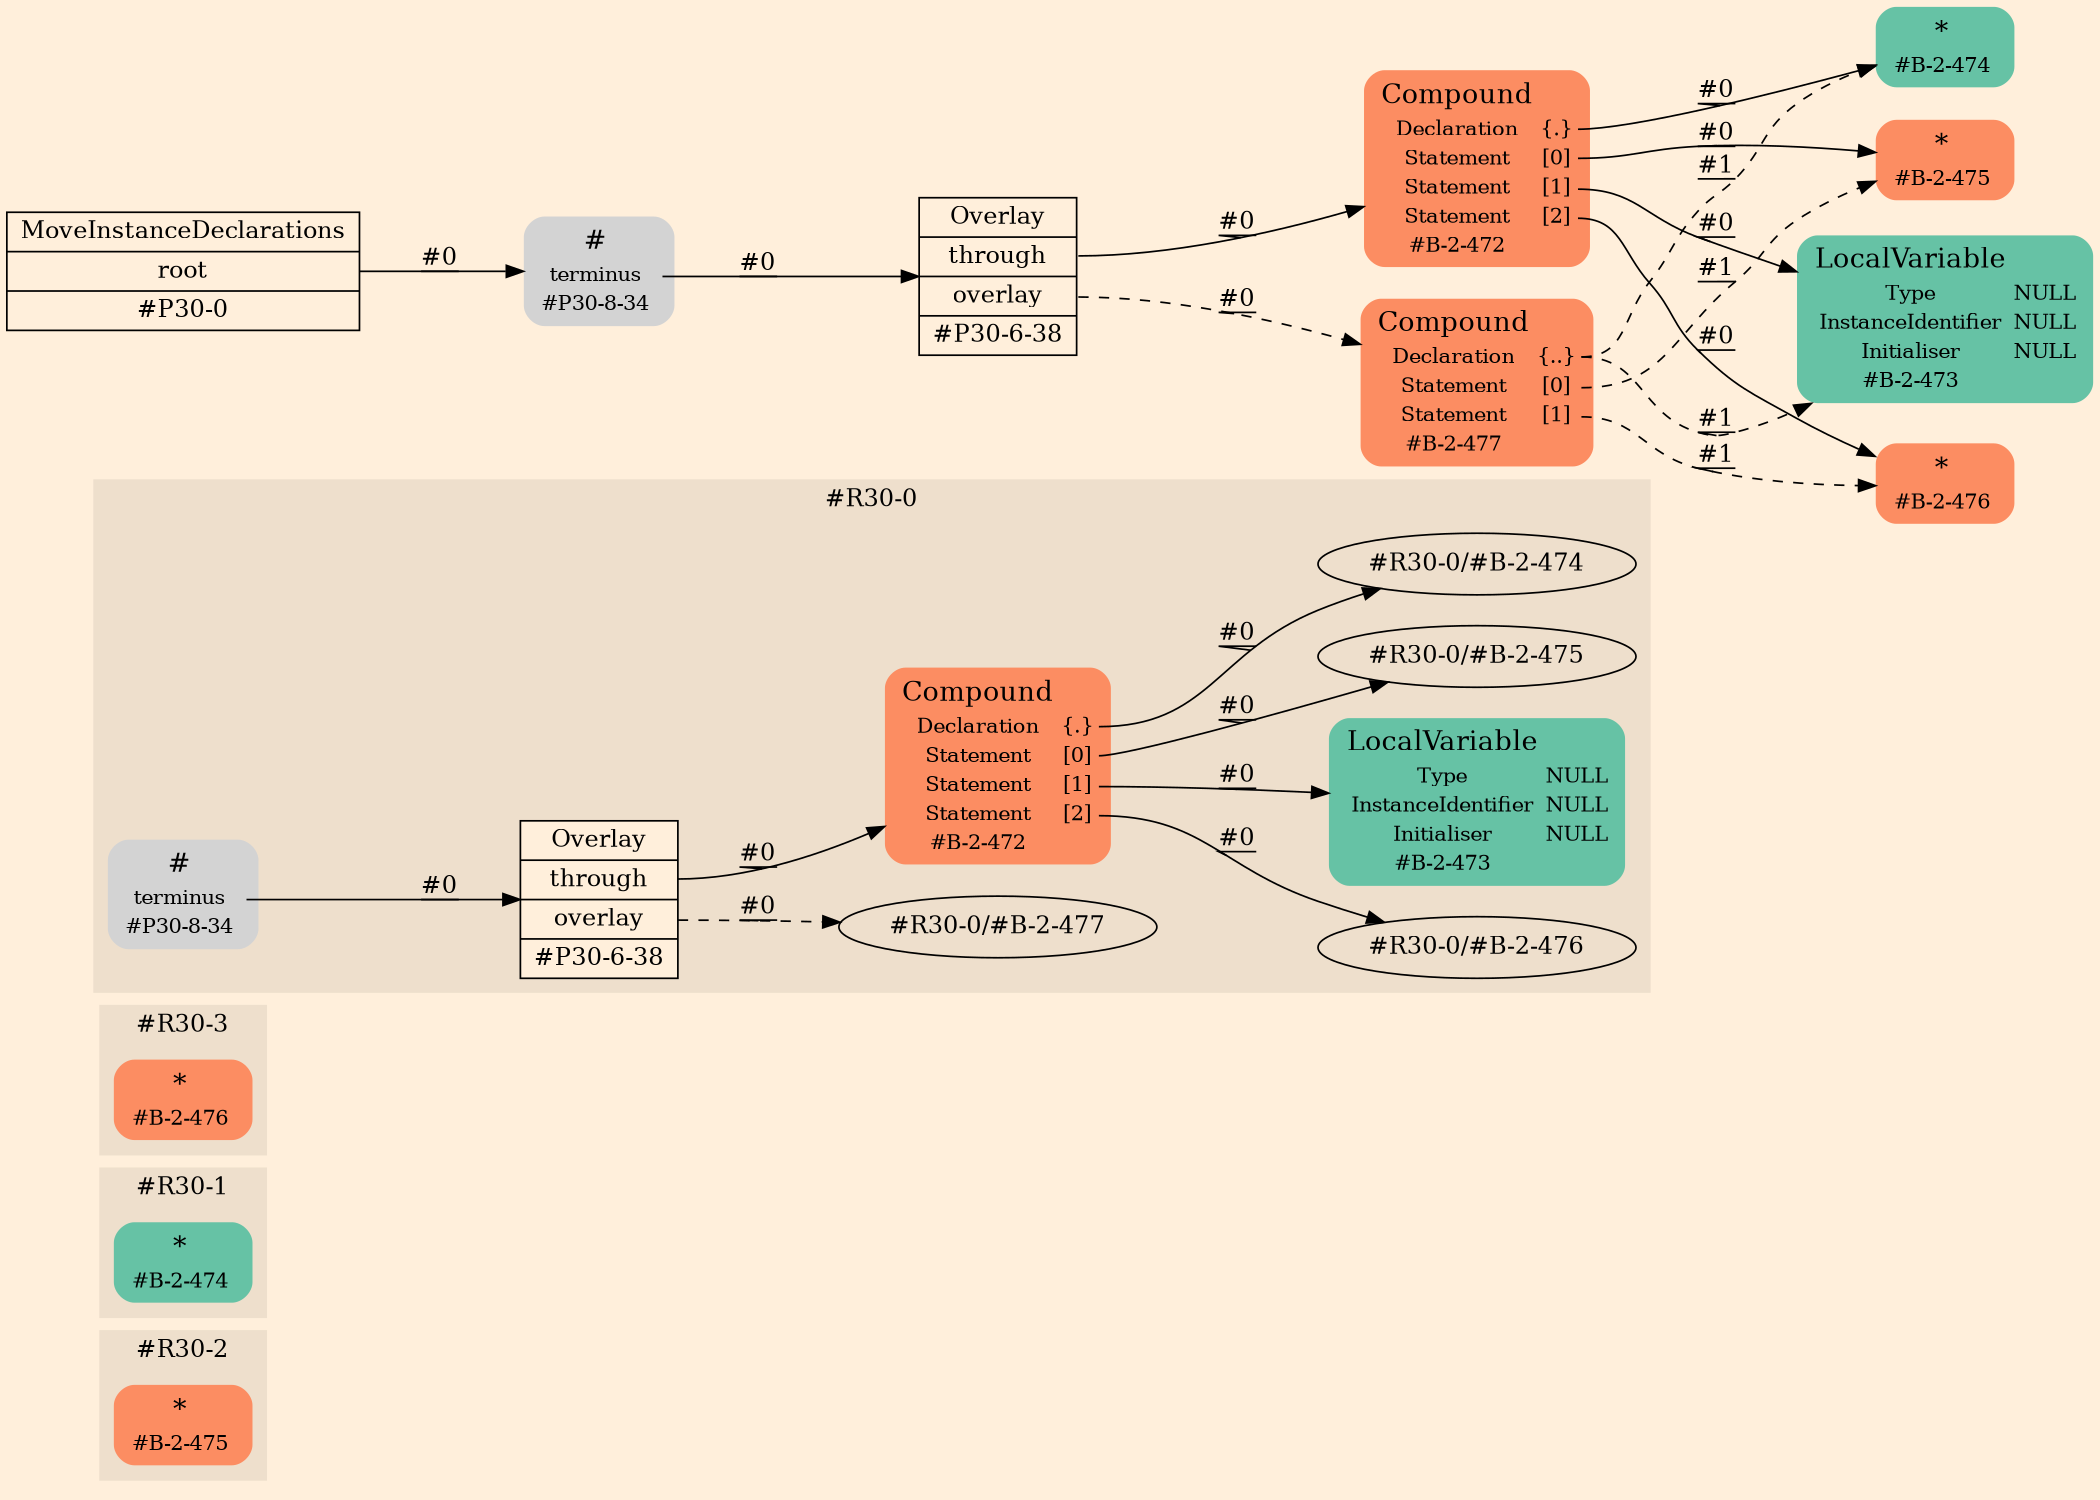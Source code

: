 digraph Inferno {
graph [
rankdir = "LR"
ranksep = 1.0
size = "14,20"
bgcolor = antiquewhite1
];
node [
];
subgraph "cluster#R30-2" {
label = "#R30-2"
style = "filled"
color = antiquewhite2
"#R30-2/#B-2-475" [
shape = "plaintext"
fillcolor = "/set28/2"
label = <<TABLE BORDER="0" CELLBORDER="0" CELLSPACING="0">
 <TR>
  <TD><FONT POINT-SIZE="16.0">*</FONT></TD>
  <TD></TD>
 </TR>
 <TR>
  <TD>#B-2-475</TD>
  <TD PORT="port0"></TD>
 </TR>
</TABLE>>
style = "rounded,filled"
fontsize = "12"
];
}
subgraph "cluster#R30-1" {
label = "#R30-1"
style = "filled"
color = antiquewhite2
"#R30-1/#B-2-474" [
shape = "plaintext"
fillcolor = "/set28/1"
label = <<TABLE BORDER="0" CELLBORDER="0" CELLSPACING="0">
 <TR>
  <TD><FONT POINT-SIZE="16.0">*</FONT></TD>
  <TD></TD>
 </TR>
 <TR>
  <TD>#B-2-474</TD>
  <TD PORT="port0"></TD>
 </TR>
</TABLE>>
style = "rounded,filled"
fontsize = "12"
];
}
subgraph "cluster#R30-3" {
label = "#R30-3"
style = "filled"
color = antiquewhite2
"#R30-3/#B-2-476" [
shape = "plaintext"
fillcolor = "/set28/2"
label = <<TABLE BORDER="0" CELLBORDER="0" CELLSPACING="0">
 <TR>
  <TD><FONT POINT-SIZE="16.0">*</FONT></TD>
  <TD></TD>
 </TR>
 <TR>
  <TD>#B-2-476</TD>
  <TD PORT="port0"></TD>
 </TR>
</TABLE>>
style = "rounded,filled"
fontsize = "12"
];
}
subgraph "cluster#R30-0" {
label = "#R30-0"
style = "filled"
color = antiquewhite2
"#R30-0/#B-2-473" [
shape = "plaintext"
fillcolor = "/set28/1"
label = <<TABLE BORDER="0" CELLBORDER="0" CELLSPACING="0">
 <TR>
  <TD><FONT POINT-SIZE="16.0">LocalVariable</FONT></TD>
  <TD></TD>
 </TR>
 <TR>
  <TD>Type</TD>
  <TD PORT="port0">NULL</TD>
 </TR>
 <TR>
  <TD>InstanceIdentifier</TD>
  <TD PORT="port1">NULL</TD>
 </TR>
 <TR>
  <TD>Initialiser</TD>
  <TD PORT="port2">NULL</TD>
 </TR>
 <TR>
  <TD>#B-2-473</TD>
  <TD PORT="port3"></TD>
 </TR>
</TABLE>>
style = "rounded,filled"
fontsize = "12"
];
"#R30-0/#B-2-472" [
shape = "plaintext"
fillcolor = "/set28/2"
label = <<TABLE BORDER="0" CELLBORDER="0" CELLSPACING="0">
 <TR>
  <TD><FONT POINT-SIZE="16.0">Compound</FONT></TD>
  <TD></TD>
 </TR>
 <TR>
  <TD>Declaration</TD>
  <TD PORT="port0">{.}</TD>
 </TR>
 <TR>
  <TD>Statement</TD>
  <TD PORT="port1">[0]</TD>
 </TR>
 <TR>
  <TD>Statement</TD>
  <TD PORT="port2">[1]</TD>
 </TR>
 <TR>
  <TD>Statement</TD>
  <TD PORT="port3">[2]</TD>
 </TR>
 <TR>
  <TD>#B-2-472</TD>
  <TD PORT="port4"></TD>
 </TR>
</TABLE>>
style = "rounded,filled"
fontsize = "12"
];
"#R30-0/#P30-8-34" [
shape = "plaintext"
label = <<TABLE BORDER="0" CELLBORDER="0" CELLSPACING="0">
 <TR>
  <TD><FONT POINT-SIZE="16.0">#</FONT></TD>
  <TD></TD>
 </TR>
 <TR>
  <TD>terminus</TD>
  <TD PORT="port0"></TD>
 </TR>
 <TR>
  <TD>#P30-8-34</TD>
  <TD PORT="port1"></TD>
 </TR>
</TABLE>>
style = "rounded,filled"
fontsize = "12"
];
"#R30-0/#P30-6-38" [
shape = "record"
label = "<fixed> Overlay | <port0> through | <port1> overlay | <port2> #P30-6-38"
style = "filled"
fontsize = "14"
fillcolor = antiquewhite1
];
"#R30-0/#B-2-472":port0 -> "#R30-0/#B-2-474" [style="solid"
label = "#0"
decorate = true
];
"#R30-0/#B-2-472":port1 -> "#R30-0/#B-2-475" [style="solid"
label = "#0"
decorate = true
];
"#R30-0/#B-2-472":port2 -> "#R30-0/#B-2-473" [style="solid"
label = "#0"
decorate = true
];
"#R30-0/#B-2-472":port3 -> "#R30-0/#B-2-476" [style="solid"
label = "#0"
decorate = true
];
"#R30-0/#P30-8-34":port0 -> "#R30-0/#P30-6-38" [style="solid"
label = "#0"
decorate = true
];
"#R30-0/#P30-6-38":port0 -> "#R30-0/#B-2-472" [style="solid"
label = "#0"
decorate = true
];
"#R30-0/#P30-6-38":port1 -> "#R30-0/#B-2-477" [style="dashed"
label = "#0"
decorate = true
];
}
"/CR#P30-0" [
shape = "record"
fillcolor = "transparent"
label = "<fixed> MoveInstanceDeclarations | <port0> root | <port1> #P30-0"
style = "filled"
fontsize = "14"
fillcolor = antiquewhite1
];
"/#P30-8-34" [
shape = "plaintext"
label = <<TABLE BORDER="0" CELLBORDER="0" CELLSPACING="0">
 <TR>
  <TD><FONT POINT-SIZE="16.0">#</FONT></TD>
  <TD></TD>
 </TR>
 <TR>
  <TD>terminus</TD>
  <TD PORT="port0"></TD>
 </TR>
 <TR>
  <TD>#P30-8-34</TD>
  <TD PORT="port1"></TD>
 </TR>
</TABLE>>
style = "rounded,filled"
fontsize = "12"
];
"/#P30-6-38" [
shape = "record"
label = "<fixed> Overlay | <port0> through | <port1> overlay | <port2> #P30-6-38"
style = "filled"
fontsize = "14"
fillcolor = antiquewhite1
];
"/#B-2-472" [
shape = "plaintext"
fillcolor = "/set28/2"
label = <<TABLE BORDER="0" CELLBORDER="0" CELLSPACING="0">
 <TR>
  <TD><FONT POINT-SIZE="16.0">Compound</FONT></TD>
  <TD></TD>
 </TR>
 <TR>
  <TD>Declaration</TD>
  <TD PORT="port0">{.}</TD>
 </TR>
 <TR>
  <TD>Statement</TD>
  <TD PORT="port1">[0]</TD>
 </TR>
 <TR>
  <TD>Statement</TD>
  <TD PORT="port2">[1]</TD>
 </TR>
 <TR>
  <TD>Statement</TD>
  <TD PORT="port3">[2]</TD>
 </TR>
 <TR>
  <TD>#B-2-472</TD>
  <TD PORT="port4"></TD>
 </TR>
</TABLE>>
style = "rounded,filled"
fontsize = "12"
];
"/#B-2-474" [
shape = "plaintext"
fillcolor = "/set28/1"
label = <<TABLE BORDER="0" CELLBORDER="0" CELLSPACING="0">
 <TR>
  <TD><FONT POINT-SIZE="16.0">*</FONT></TD>
  <TD></TD>
 </TR>
 <TR>
  <TD>#B-2-474</TD>
  <TD PORT="port0"></TD>
 </TR>
</TABLE>>
style = "rounded,filled"
fontsize = "12"
];
"/#B-2-475" [
shape = "plaintext"
fillcolor = "/set28/2"
label = <<TABLE BORDER="0" CELLBORDER="0" CELLSPACING="0">
 <TR>
  <TD><FONT POINT-SIZE="16.0">*</FONT></TD>
  <TD></TD>
 </TR>
 <TR>
  <TD>#B-2-475</TD>
  <TD PORT="port0"></TD>
 </TR>
</TABLE>>
style = "rounded,filled"
fontsize = "12"
];
"/#B-2-473" [
shape = "plaintext"
fillcolor = "/set28/1"
label = <<TABLE BORDER="0" CELLBORDER="0" CELLSPACING="0">
 <TR>
  <TD><FONT POINT-SIZE="16.0">LocalVariable</FONT></TD>
  <TD></TD>
 </TR>
 <TR>
  <TD>Type</TD>
  <TD PORT="port0">NULL</TD>
 </TR>
 <TR>
  <TD>InstanceIdentifier</TD>
  <TD PORT="port1">NULL</TD>
 </TR>
 <TR>
  <TD>Initialiser</TD>
  <TD PORT="port2">NULL</TD>
 </TR>
 <TR>
  <TD>#B-2-473</TD>
  <TD PORT="port3"></TD>
 </TR>
</TABLE>>
style = "rounded,filled"
fontsize = "12"
];
"/#B-2-476" [
shape = "plaintext"
fillcolor = "/set28/2"
label = <<TABLE BORDER="0" CELLBORDER="0" CELLSPACING="0">
 <TR>
  <TD><FONT POINT-SIZE="16.0">*</FONT></TD>
  <TD></TD>
 </TR>
 <TR>
  <TD>#B-2-476</TD>
  <TD PORT="port0"></TD>
 </TR>
</TABLE>>
style = "rounded,filled"
fontsize = "12"
];
"/#B-2-477" [
shape = "plaintext"
fillcolor = "/set28/2"
label = <<TABLE BORDER="0" CELLBORDER="0" CELLSPACING="0">
 <TR>
  <TD><FONT POINT-SIZE="16.0">Compound</FONT></TD>
  <TD></TD>
 </TR>
 <TR>
  <TD>Declaration</TD>
  <TD PORT="port0">{..}</TD>
 </TR>
 <TR>
  <TD>Statement</TD>
  <TD PORT="port1">[0]</TD>
 </TR>
 <TR>
  <TD>Statement</TD>
  <TD PORT="port2">[1]</TD>
 </TR>
 <TR>
  <TD>#B-2-477</TD>
  <TD PORT="port3"></TD>
 </TR>
</TABLE>>
style = "rounded,filled"
fontsize = "12"
];
"/CR#P30-0":port0 -> "/#P30-8-34" [style="solid"
label = "#0"
decorate = true
];
"/#P30-8-34":port0 -> "/#P30-6-38" [style="solid"
label = "#0"
decorate = true
];
"/#P30-6-38":port0 -> "/#B-2-472" [style="solid"
label = "#0"
decorate = true
];
"/#P30-6-38":port1 -> "/#B-2-477" [style="dashed"
label = "#0"
decorate = true
];
"/#B-2-472":port0 -> "/#B-2-474" [style="solid"
label = "#0"
decorate = true
];
"/#B-2-472":port1 -> "/#B-2-475" [style="solid"
label = "#0"
decorate = true
];
"/#B-2-472":port2 -> "/#B-2-473" [style="solid"
label = "#0"
decorate = true
];
"/#B-2-472":port3 -> "/#B-2-476" [style="solid"
label = "#0"
decorate = true
];
"/#B-2-477":port0 -> "/#B-2-473" [style="dashed"
label = "#1"
decorate = true
];
"/#B-2-477":port0 -> "/#B-2-474" [style="dashed"
label = "#1"
decorate = true
];
"/#B-2-477":port1 -> "/#B-2-475" [style="dashed"
label = "#1"
decorate = true
];
"/#B-2-477":port2 -> "/#B-2-476" [style="dashed"
label = "#1"
decorate = true
];
}
